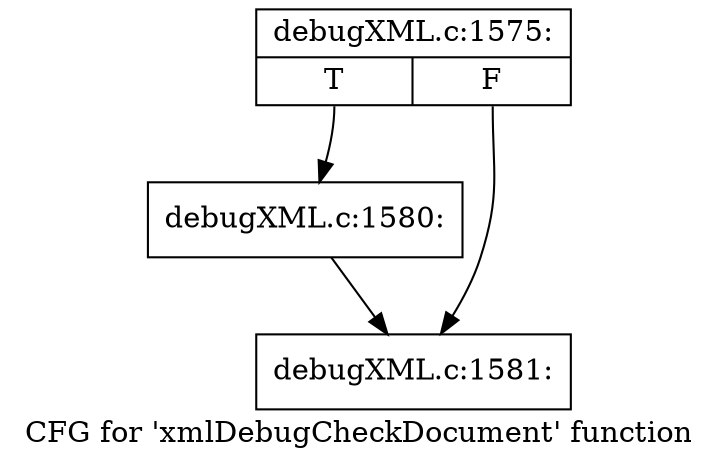 digraph "CFG for 'xmlDebugCheckDocument' function" {
	label="CFG for 'xmlDebugCheckDocument' function";

	Node0x4953880 [shape=record,label="{debugXML.c:1575:|{<s0>T|<s1>F}}"];
	Node0x4953880:s0 -> Node0x49544b0;
	Node0x4953880:s1 -> Node0x4954500;
	Node0x49544b0 [shape=record,label="{debugXML.c:1580:}"];
	Node0x49544b0 -> Node0x4954500;
	Node0x4954500 [shape=record,label="{debugXML.c:1581:}"];
}
